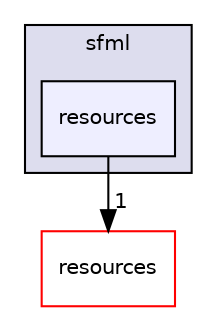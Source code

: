 digraph "src/ecstasy/integrations/sfml/resources" {
  compound=true
  node [ fontsize="10", fontname="Helvetica"];
  edge [ labelfontsize="10", labelfontname="Helvetica"];
  subgraph clusterdir_51c06735119cb26e5f04dc30c3de2d57 {
    graph [ bgcolor="#ddddee", pencolor="black", label="sfml" fontname="Helvetica", fontsize="10", URL="dir_51c06735119cb26e5f04dc30c3de2d57.html"]
  dir_d39b5e3b98d710191729c82e4f1d60c9 [shape=box, label="resources", style="filled", fillcolor="#eeeeff", pencolor="black", URL="dir_d39b5e3b98d710191729c82e4f1d60c9.html"];
  }
  dir_8c1a170fbd0a5283d7ed264cf6df56b3 [shape=box label="resources" fillcolor="white" style="filled" color="red" URL="dir_8c1a170fbd0a5283d7ed264cf6df56b3.html"];
  dir_d39b5e3b98d710191729c82e4f1d60c9->dir_8c1a170fbd0a5283d7ed264cf6df56b3 [headlabel="1", labeldistance=1.5 headhref="dir_000011_000020.html"];
}
